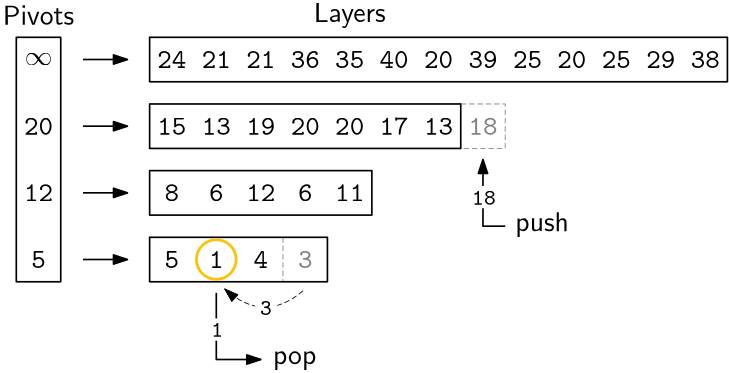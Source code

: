 <?xml version="1.0"?>
<!DOCTYPE ipe SYSTEM "ipe.dtd">
<ipe version="70218" creator="Ipe 7.2.30">
<info created="D:20250806184749" modified="D:20250812133947"/>
<ipestyle name="basic">
<symbol name="arrow/arc(spx)">
<path stroke="sym-stroke" fill="sym-stroke" pen="sym-pen">
0 0 m
-1 0.333 l
-1 -0.333 l
h
</path>
</symbol>
<symbol name="arrow/farc(spx)">
<path stroke="sym-stroke" fill="white" pen="sym-pen">
0 0 m
-1 0.333 l
-1 -0.333 l
h
</path>
</symbol>
<symbol name="arrow/ptarc(spx)">
<path stroke="sym-stroke" fill="sym-stroke" pen="sym-pen">
0 0 m
-1 0.333 l
-0.8 0 l
-1 -0.333 l
h
</path>
</symbol>
<symbol name="arrow/fptarc(spx)">
<path stroke="sym-stroke" fill="white" pen="sym-pen">
0 0 m
-1 0.333 l
-0.8 0 l
-1 -0.333 l
h
</path>
</symbol>
<symbol name="mark/circle(sx)" transformations="translations">
<path fill="sym-stroke">
0.6 0 0 0.6 0 0 e
0.4 0 0 0.4 0 0 e
</path>
</symbol>
<symbol name="mark/disk(sx)" transformations="translations">
<path fill="sym-stroke">
0.6 0 0 0.6 0 0 e
</path>
</symbol>
<symbol name="mark/fdisk(sfx)" transformations="translations">
<group>
<path fill="sym-fill">
0.5 0 0 0.5 0 0 e
</path>
<path fill="sym-stroke" fillrule="eofill">
0.6 0 0 0.6 0 0 e
0.4 0 0 0.4 0 0 e
</path>
</group>
</symbol>
<symbol name="mark/box(sx)" transformations="translations">
<path fill="sym-stroke" fillrule="eofill">
-0.6 -0.6 m
0.6 -0.6 l
0.6 0.6 l
-0.6 0.6 l
h
-0.4 -0.4 m
0.4 -0.4 l
0.4 0.4 l
-0.4 0.4 l
h
</path>
</symbol>
<symbol name="mark/square(sx)" transformations="translations">
<path fill="sym-stroke">
-0.6 -0.6 m
0.6 -0.6 l
0.6 0.6 l
-0.6 0.6 l
h
</path>
</symbol>
<symbol name="mark/fsquare(sfx)" transformations="translations">
<group>
<path fill="sym-fill">
-0.5 -0.5 m
0.5 -0.5 l
0.5 0.5 l
-0.5 0.5 l
h
</path>
<path fill="sym-stroke" fillrule="eofill">
-0.6 -0.6 m
0.6 -0.6 l
0.6 0.6 l
-0.6 0.6 l
h
-0.4 -0.4 m
0.4 -0.4 l
0.4 0.4 l
-0.4 0.4 l
h
</path>
</group>
</symbol>
<symbol name="mark/cross(sx)" transformations="translations">
<group>
<path fill="sym-stroke">
-0.43 -0.57 m
0.57 0.43 l
0.43 0.57 l
-0.57 -0.43 l
h
</path>
<path fill="sym-stroke">
-0.43 0.57 m
0.57 -0.43 l
0.43 -0.57 l
-0.57 0.43 l
h
</path>
</group>
</symbol>
<symbol name="arrow/fnormal(spx)">
<path stroke="sym-stroke" fill="white" pen="sym-pen">
0 0 m
-1 0.333 l
-1 -0.333 l
h
</path>
</symbol>
<symbol name="arrow/pointed(spx)">
<path stroke="sym-stroke" fill="sym-stroke" pen="sym-pen">
0 0 m
-1 0.333 l
-0.8 0 l
-1 -0.333 l
h
</path>
</symbol>
<symbol name="arrow/fpointed(spx)">
<path stroke="sym-stroke" fill="white" pen="sym-pen">
0 0 m
-1 0.333 l
-0.8 0 l
-1 -0.333 l
h
</path>
</symbol>
<symbol name="arrow/linear(spx)">
<path stroke="sym-stroke" pen="sym-pen">
-1 0.333 m
0 0 l
-1 -0.333 l
</path>
</symbol>
<symbol name="arrow/fdouble(spx)">
<path stroke="sym-stroke" fill="white" pen="sym-pen">
0 0 m
-1 0.333 l
-1 -0.333 l
h
-1 0 m
-2 0.333 l
-2 -0.333 l
h
</path>
</symbol>
<symbol name="arrow/double(spx)">
<path stroke="sym-stroke" fill="sym-stroke" pen="sym-pen">
0 0 m
-1 0.333 l
-1 -0.333 l
h
-1 0 m
-2 0.333 l
-2 -0.333 l
h
</path>
</symbol>
<symbol name="arrow/mid-normal(spx)">
<path stroke="sym-stroke" fill="sym-stroke" pen="sym-pen">
0.5 0 m
-0.5 0.333 l
-0.5 -0.333 l
h
</path>
</symbol>
<symbol name="arrow/mid-fnormal(spx)">
<path stroke="sym-stroke" fill="white" pen="sym-pen">
0.5 0 m
-0.5 0.333 l
-0.5 -0.333 l
h
</path>
</symbol>
<symbol name="arrow/mid-pointed(spx)">
<path stroke="sym-stroke" fill="sym-stroke" pen="sym-pen">
0.5 0 m
-0.5 0.333 l
-0.3 0 l
-0.5 -0.333 l
h
</path>
</symbol>
<symbol name="arrow/mid-fpointed(spx)">
<path stroke="sym-stroke" fill="white" pen="sym-pen">
0.5 0 m
-0.5 0.333 l
-0.3 0 l
-0.5 -0.333 l
h
</path>
</symbol>
<symbol name="arrow/mid-double(spx)">
<path stroke="sym-stroke" fill="sym-stroke" pen="sym-pen">
1 0 m
0 0.333 l
0 -0.333 l
h
0 0 m
-1 0.333 l
-1 -0.333 l
h
</path>
</symbol>
<symbol name="arrow/mid-fdouble(spx)">
<path stroke="sym-stroke" fill="white" pen="sym-pen">
1 0 m
0 0.333 l
0 -0.333 l
h
0 0 m
-1 0.333 l
-1 -0.333 l
h
</path>
</symbol>
<anglesize name="22.5 deg" value="22.5"/>
<anglesize name="30 deg" value="30"/>
<anglesize name="45 deg" value="45"/>
<anglesize name="60 deg" value="60"/>
<anglesize name="90 deg" value="90"/>
<arrowsize name="large" value="10"/>
<arrowsize name="small" value="5"/>
<arrowsize name="tiny" value="3"/>
<color name="blue" value="0 0 1"/>
<color name="brown" value="0.647 0.165 0.165"/>
<color name="darkblue" value="0 0 0.545"/>
<color name="darkcyan" value="0 0.545 0.545"/>
<color name="darkgray" value="0.663"/>
<color name="darkgreen" value="0 0.392 0"/>
<color name="darkmagenta" value="0.545 0 0.545"/>
<color name="darkorange" value="1 0.549 0"/>
<color name="darkred" value="0.545 0 0"/>
<color name="gold" value="1 0.843 0"/>
<color name="gray" value="0.745"/>
<color name="green" value="0 1 0"/>
<color name="lightblue" value="0.678 0.847 0.902"/>
<color name="lightcyan" value="0.878 1 1"/>
<color name="lightgray" value="0.827"/>
<color name="lightgreen" value="0.565 0.933 0.565"/>
<color name="lightyellow" value="1 1 0.878"/>
<color name="navy" value="0 0 0.502"/>
<color name="orange" value="1 0.647 0"/>
<color name="pink" value="1 0.753 0.796"/>
<color name="purple" value="0.627 0.125 0.941"/>
<color name="red" value="1 0 0"/>
<color name="seagreen" value="0.18 0.545 0.341"/>
<color name="turquoise" value="0.251 0.878 0.816"/>
<color name="violet" value="0.933 0.51 0.933"/>
<color name="yellow" value="1 1 0"/>
<dashstyle name="dash dot dotted" value="[4 2 1 2 1 2] 0"/>
<dashstyle name="dash dotted" value="[4 2 1 2] 0"/>
<dashstyle name="dashed" value="[4] 0"/>
<dashstyle name="dotted" value="[1 3] 0"/>
<gridsize name="10 pts (~3.5 mm)" value="10"/>
<gridsize name="14 pts (~5 mm)" value="14"/>
<gridsize name="16 pts (~6 mm)" value="16"/>
<gridsize name="20 pts (~7 mm)" value="20"/>
<gridsize name="28 pts (~10 mm)" value="28"/>
<gridsize name="32 pts (~12 mm)" value="32"/>
<gridsize name="4 pts" value="4"/>
<gridsize name="56 pts (~20 mm)" value="56"/>
<gridsize name="8 pts (~3 mm)" value="8"/>
<opacity name="10%" value="0.1"/>
<opacity name="30%" value="0.3"/>
<opacity name="50%" value="0.5"/>
<opacity name="75%" value="0.75"/>
<pen name="fat" value="1.2"/>
<pen name="heavier" value="0.8"/>
<pen name="ultrafat" value="2"/>
<symbolsize name="large" value="5"/>
<symbolsize name="small" value="2"/>
<symbolsize name="tiny" value="1.1"/>
<textsize name="Huge" value="\Huge"/>
<textsize name="LARGE" value="\LARGE"/>
<textsize name="Large" value="\Large"/>
<textsize name="footnote" value="\footnotesize"/>
<textsize name="huge" value="\huge"/>
<textsize name="large" value="\large"/>
<textsize name="script" value="\scriptsize"/>
<textsize name="small" value="\small"/>
<textsize name="tiny" value="\tiny"/>
<textstyle name="center" begin="\begin{center}" end="\end{center}"/>
<textstyle name="item" begin="\begin{itemize}\item{}" end="\end{itemize}"/>
<textstyle name="itemize" begin="\begin{itemize}" end="\end{itemize}"/>
<tiling name="falling" angle="-60" step="4" width="1"/>
<tiling name="rising" angle="30" step="4" width="1"/>
</ipestyle>
<ipestyle name="lipics-colors">
<color name="blogyellow" value="0.99 0.754 0.027"/>
<color name="lipicsGray" value="0.31 0.31 0.33"/>
<color name="softyellow" value="0.969 0.953 0.84"/>
</ipestyle>
<ipestyle name="mybasic">
<symbol name="arrow/arc(spx)">
<path stroke="sym-stroke" fill="sym-stroke" pen="sym-pen">
0 0 m
-1 0.333 l
-1 -0.333 l
h
</path>
</symbol>
<symbol name="arrow/farc(spx)">
<path stroke="sym-stroke" fill="white" pen="sym-pen">
0 0 m
-1 0.333 l
-1 -0.333 l
h
</path>
</symbol>
<symbol name="arrow/ptarc(spx)">
<path stroke="sym-stroke" fill="sym-stroke" pen="sym-pen">
0 0 m
-1 0.333 l
-0.8 0 l
-1 -0.333 l
h
</path>
</symbol>
<symbol name="arrow/fptarc(spx)">
<path stroke="sym-stroke" fill="white" pen="sym-pen">
0 0 m
-1 0.333 l
-0.8 0 l
-1 -0.333 l
h
</path>
</symbol>
<symbol name="mark/circle(sx)" transformations="translations">
<path fill="sym-stroke">
0.6 0 0 0.6 0 0 e
0.4 0 0 0.4 0 0 e
</path>
</symbol>
<symbol name="mark/disk(sx)" transformations="translations">
<path fill="sym-stroke">
0.6 0 0 0.6 0 0 e
</path>
</symbol>
<symbol name="mark/fdisk(sfx)" transformations="translations">
<group>
<path fill="sym-fill">
0.5 0 0 0.5 0 0 e
</path>
<path fill="sym-stroke" fillrule="eofill">
0.6 0 0 0.6 0 0 e
0.4 0 0 0.4 0 0 e
</path>
</group>
</symbol>
<symbol name="mark/box(sx)" transformations="translations">
<path fill="sym-stroke" fillrule="eofill">
-0.6 -0.6 m
0.6 -0.6 l
0.6 0.6 l
-0.6 0.6 l
h
-0.4 -0.4 m
0.4 -0.4 l
0.4 0.4 l
-0.4 0.4 l
h
</path>
</symbol>
<symbol name="mark/square(sx)" transformations="translations">
<path fill="sym-stroke">
-0.6 -0.6 m
0.6 -0.6 l
0.6 0.6 l
-0.6 0.6 l
h
</path>
</symbol>
<symbol name="mark/fsquare(sfx)" transformations="translations">
<group>
<path fill="sym-fill">
-0.5 -0.5 m
0.5 -0.5 l
0.5 0.5 l
-0.5 0.5 l
h
</path>
<path fill="sym-stroke" fillrule="eofill">
-0.6 -0.6 m
0.6 -0.6 l
0.6 0.6 l
-0.6 0.6 l
h
-0.4 -0.4 m
0.4 -0.4 l
0.4 0.4 l
-0.4 0.4 l
h
</path>
</group>
</symbol>
<symbol name="mark/cross(sx)" transformations="translations">
<group>
<path fill="sym-stroke">
-0.43 -0.57 m
0.57 0.43 l
0.43 0.57 l
-0.57 -0.43 l
h
</path>
<path fill="sym-stroke">
-0.43 0.57 m
0.57 -0.43 l
0.43 -0.57 l
-0.57 0.43 l
h
</path>
</group>
</symbol>
<symbol name="arrow/fnormal(spx)">
<path stroke="sym-stroke" fill="white" pen="sym-pen">
0 0 m
-1 0.333 l
-1 -0.333 l
h
</path>
</symbol>
<symbol name="arrow/pointed(spx)">
<path stroke="sym-stroke" fill="sym-stroke" pen="sym-pen">
0 0 m
-1 0.333 l
-0.8 0 l
-1 -0.333 l
h
</path>
</symbol>
<symbol name="arrow/fpointed(spx)">
<path stroke="sym-stroke" fill="white" pen="sym-pen">
0 0 m
-1 0.333 l
-0.8 0 l
-1 -0.333 l
h
</path>
</symbol>
<symbol name="arrow/linear(spx)">
<path stroke="sym-stroke" pen="sym-pen">
-1 0.333 m
0 0 l
-1 -0.333 l
</path>
</symbol>
<symbol name="arrow/fdouble(spx)">
<path stroke="sym-stroke" fill="white" pen="sym-pen">
0 0 m
-1 0.333 l
-1 -0.333 l
h
-1 0 m
-2 0.333 l
-2 -0.333 l
h
</path>
</symbol>
<symbol name="arrow/double(spx)">
<path stroke="sym-stroke" fill="sym-stroke" pen="sym-pen">
0 0 m
-1 0.333 l
-1 -0.333 l
h
-1 0 m
-2 0.333 l
-2 -0.333 l
h
</path>
</symbol>
<symbol name="arrow/mid-normal(spx)">
<path stroke="sym-stroke" fill="sym-stroke" pen="sym-pen">
0.5 0 m
-0.5 0.333 l
-0.5 -0.333 l
h
</path>
</symbol>
<symbol name="arrow/mid-fnormal(spx)">
<path stroke="sym-stroke" fill="white" pen="sym-pen">
0.5 0 m
-0.5 0.333 l
-0.5 -0.333 l
h
</path>
</symbol>
<symbol name="arrow/mid-pointed(spx)">
<path stroke="sym-stroke" fill="sym-stroke" pen="sym-pen">
0.5 0 m
-0.5 0.333 l
-0.3 0 l
-0.5 -0.333 l
h
</path>
</symbol>
<symbol name="arrow/mid-fpointed(spx)">
<path stroke="sym-stroke" fill="white" pen="sym-pen">
0.5 0 m
-0.5 0.333 l
-0.3 0 l
-0.5 -0.333 l
h
</path>
</symbol>
<symbol name="arrow/mid-double(spx)">
<path stroke="sym-stroke" fill="sym-stroke" pen="sym-pen">
1 0 m
0 0.333 l
0 -0.333 l
h
0 0 m
-1 0.333 l
-1 -0.333 l
h
</path>
</symbol>
<symbol name="arrow/mid-fdouble(spx)">
<path stroke="sym-stroke" fill="white" pen="sym-pen">
1 0 m
0 0.333 l
0 -0.333 l
h
0 0 m
-1 0.333 l
-1 -0.333 l
h
</path>
</symbol>
<anglesize name="22.5 deg" value="22.5"/>
<anglesize name="30 deg" value="30"/>
<anglesize name="45 deg" value="45"/>
<anglesize name="60 deg" value="60"/>
<anglesize name="90 deg" value="90"/>
<arrowsize name="large" value="10"/>
<arrowsize name="small" value="5"/>
<arrowsize name="tiny" value="3"/>
<color name="blue" value="0 0 1"/>
<color name="brown" value="0.647 0.165 0.165"/>
<color name="darkblue" value="0 0 0.545"/>
<color name="darkcyan" value="0 0.545 0.545"/>
<color name="darkgray" value="0.663"/>
<color name="darkgreen" value="0 0.392 0"/>
<color name="darkmagenta" value="0.545 0 0.545"/>
<color name="darkorange" value="1 0.549 0"/>
<color name="darkred" value="0.545 0 0"/>
<color name="gold" value="1 0.843 0"/>
<color name="gray" value="0.745"/>
<color name="green" value="0 1 0"/>
<color name="lightblue" value="0.678 0.847 0.902"/>
<color name="lightcyan" value="0.878 1 1"/>
<color name="lightgray" value="0.827"/>
<color name="lightgreen" value="0.565 0.933 0.565"/>
<color name="lightyellow" value="1 1 0.878"/>
<color name="navy" value="0 0 0.502"/>
<color name="orange" value="1 0.647 0"/>
<color name="pink" value="1 0.753 0.796"/>
<color name="purple" value="0.627 0.125 0.941"/>
<color name="red" value="1 0 0"/>
<color name="seagreen" value="0.18 0.545 0.341"/>
<color name="turquoise" value="0.251 0.878 0.816"/>
<color name="violet" value="0.933 0.51 0.933"/>
<color name="yellow" value="1 1 0"/>
<dashstyle name="dash dot dotted" value="[4 2 1 2 1 2] 0"/>
<dashstyle name="dash dotted" value="[4 2 1 2] 0"/>
<dashstyle name="dashed" value="[4] 0"/>
<dashstyle name="dotted" value="[1 3] 0"/>
<gridsize name="02 pts" value="2"/>
<gridsize name="04 pts" value="4"/>
<gridsize name="08 pts" value="8"/>
<gridsize name="16 pts" value="16"/>
<opacity name="10%" value="0.1"/>
<opacity name="20%" value="0.2"/>
<opacity name="30%" value="0.3"/>
<opacity name="50%" value="0.5"/>
<opacity name="75%" value="0.75"/>
<pen name="fat" value="1.2"/>
<pen name="heavier" value="0.8"/>
<pen name="ultrafat" value="2"/>
<symbolsize name="large" value="5"/>
<symbolsize name="small" value="2"/>
<symbolsize name="tiny" value="1.1"/>
<textsize name="Huge" value="\Huge"/>
<textsize name="LARGE" value="\LARGE"/>
<textsize name="Large" value="\Large"/>
<textsize name="footnote" value="\footnotesize"/>
<textsize name="huge" value="\huge"/>
<textsize name="large" value="\large"/>
<textsize name="script" value="\scriptsize"/>
<textsize name="small" value="\small"/>
<textsize name="tiny" value="\tiny"/>
<textstyle name="center" begin="\begin{center}" end="\end{center}"/>
<textstyle name="item" begin="\begin{itemize}\item{}" end="\end{itemize}"/>
<textstyle name="itemize" begin="\begin{itemize}" end="\end{itemize}"/>
<tiling name="falling" angle="-60" step="4" width="1"/>
<tiling name="rising" angle="30" step="4" width="1"/>
</ipestyle>
<ipestyle name="default">
<dashstyle name="med dash" value="[2 2] 0"/>
<dashstyle name="short dash" value="[2 1] 0"/>
<dashstyle name="short dot" value="[1 2] 0"/>
<textpad left="1" right="1" top="1" bottom="1"/>
</ipestyle>
<page>
<layer name="alpha"/>
<view layers="alpha" active="alpha"/>
<path layer="alpha" stroke="black" pen="0.6" rarrow="normal/small">
200 724 m
200 700 l
208 700 l
</path>
<path matrix="1 0 0 1 80.2256 38.4536" fill="white">
116 668 m
116 676 l
124 676 l
124 668 l
h
</path>
<path stroke="black" pen="0.6" arrow="normal/small">
104 676 m
104 652 l
120 652 l
</path>
<path stroke="black" dash="short dash" pen="0.3" arrow="normal/small">
135.232 676.754 m
121.117 664.627
106.979 677.453 c
</path>
<path matrix="1 0 0 1 1.97634 -2.05222" fill="white">
116 668 m
116 676 l
124 676 l
124 668 l
h
</path>
<path matrix="0.541667 0 0 1 45.333 80" stroke="black" pen="0.6">
64 688 m
64 672 l
448 672 l
448 688 l
h
</path>
<text matrix="1 0 0 1 -24 56" transformations="translations" pos="64 720" stroke="black" type="label" width="25.737" height="6.918" depth="0" halign="center" valign="center" size="10">\textsf{Pivots}</text>
<path matrix="0.291667 0 0 1 61.333 56" stroke="black" pen="0.6">
64 688 m
64 672 l
448 672 l
448 688 l
h
</path>
<path matrix="0.208333 0 0 1 66.667 32" stroke="black" pen="0.6">
64 688 m
64 672 l
448 672 l
448 688 l
h
</path>
<path matrix="0.166667 0 0 1 69.3333 8" stroke="black" pen="0.6">
64 688 m
64 672 l
448 672 l
448 688 l
h
</path>
<text matrix="1 0 0 1 -240 0" transformations="translations" pos="328 760" stroke="black" type="label" width="10.461" height="6.088" depth="0" halign="center" valign="center">\texttt{24}</text>
<text matrix="1 0 0 1 -208 0" transformations="translations" pos="328 760" stroke="black" type="label" width="10.461" height="6.088" depth="0" halign="center" valign="center">\texttt{21}</text>
<text matrix="1 0 0 1 -224 0" transformations="translations" pos="328 760" stroke="black" type="label" width="10.461" height="6.088" depth="0" halign="center" valign="center">\texttt{21}</text>
<text matrix="-2.05898 0 0 1 811.35 0" transformations="translations" pos="328 760" stroke="black" type="label" width="10.461" height="6.088" depth="0" halign="center" valign="center">\texttt{36}</text>
<text matrix="1 0 0 1 -176 0" transformations="translations" pos="328 760" stroke="black" type="label" width="10.461" height="6.088" depth="0" halign="center" valign="center">\texttt{35}</text>
<text matrix="1 0 0 1 -144 0" transformations="translations" pos="328 760" stroke="black" type="label" width="10.461" height="6.088" depth="0" halign="center" valign="center">\texttt{20}</text>
<text matrix="1 0 0 1 -160 0" transformations="translations" pos="328 760" stroke="black" type="label" width="10.461" height="6.088" depth="0" halign="center" valign="center">\texttt{40}</text>
<text matrix="-2.05898 0 0 1 875.35 0" transformations="translations" pos="328 760" stroke="black" type="label" width="10.461" height="6.088" depth="0" halign="center" valign="center">\texttt{39}</text>
<text matrix="1 0 0 1 -112 0" transformations="translations" pos="328 760" stroke="black" type="label" width="10.461" height="6.088" depth="0" halign="center" valign="center">\texttt{25}</text>
<text matrix="1 0 0 1 -80 0" transformations="translations" pos="328 760" stroke="black" type="label" width="10.461" height="6.088" depth="0" halign="center" valign="center">\texttt{25}</text>
<text matrix="1 0 0 1 -96 0" transformations="translations" pos="328 760" stroke="black" type="label" width="10.461" height="6.088" depth="0" halign="center" valign="center">\texttt{20}</text>
<text matrix="-2.05898 0 0 1 939.35 0" transformations="translations" pos="328 760" stroke="black" type="label" width="10.461" height="6.088" depth="0" halign="center" valign="center">\texttt{29}</text>
<text matrix="-2.05898 0 0 1 955.35 0" transformations="translations" pos="328 760" stroke="black" type="label" width="10.461" height="6.088" depth="0" halign="center" valign="center">\texttt{38}</text>
<text matrix="1 0 0 1 -240 -24" transformations="translations" pos="328 760" stroke="black" type="label" width="10.461" height="6.088" depth="0" halign="center" valign="center">\texttt{15}</text>
<text matrix="1 0 0 1 -176 -48" transformations="translations" pos="328 760" stroke="black" type="label" width="10.461" height="6.088" depth="0" halign="center" valign="center">\texttt{11}</text>
<text matrix="-2.05898 0 0 1 779.346 -24" transformations="translations" pos="328 760" stroke="black" type="label" width="10.461" height="6.088" depth="0" halign="center" valign="center">\texttt{13}</text>
<text matrix="1 0 0 1 -208 -24" transformations="translations" pos="328 760" stroke="black" type="label" width="10.461" height="6.088" depth="0" halign="center" valign="center">\texttt{19}</text>
<text matrix="1 0 0 1 -176 -24" transformations="translations" pos="328 760" stroke="black" type="label" width="10.461" height="6.088" depth="0" halign="center" valign="center">\texttt{20}</text>
<text matrix="1 0 0 1 -192 -24" transformations="translations" pos="328 760" stroke="black" type="label" width="10.461" height="6.088" depth="0" halign="center" valign="center">\texttt{20}</text>
<text matrix="-2.05898 0 0 1 843.346 -24" transformations="translations" pos="328 760" stroke="black" type="label" width="10.461" height="6.088" depth="0" halign="center" valign="center">\texttt{17}</text>
<text matrix="-2.05898 0 0 1 859.346 -24" transformations="translations" pos="328 760" stroke="black" type="label" width="10.461" height="6.088" depth="0" halign="center" valign="center">\texttt{13}</text>
<text matrix="1 0 0 1 -224 -48" transformations="translations" pos="328 760" stroke="black" type="label" width="5.23" height="6.088" depth="0" halign="center" valign="center">\texttt{6}</text>
<text matrix="1 0 0 1 -240 -48" transformations="translations" pos="328 760" stroke="black" type="label" width="5.23" height="6.088" depth="0" halign="center" valign="center">\texttt{8}</text>
<text matrix="-2.05898 0 0 1 795.346 -48" transformations="translations" pos="328 760" stroke="black" type="label" width="10.461" height="6.088" depth="0" halign="center" valign="center">\texttt{12}</text>
<text matrix="-2.05898 0 0 1 811.346 -48" transformations="translations" pos="328 760" stroke="black" type="label" width="5.23" height="6.088" depth="0" halign="center" valign="center">\texttt{6}</text>
<text matrix="1 0 0 1 -224 -72" transformations="translations" pos="328 760" stroke="black" type="label" width="5.23" height="6.088" depth="0" halign="center" valign="center">\texttt{1}</text>
<text matrix="1 0 0 1 -240 -72" transformations="translations" pos="328 760" stroke="black" type="label" width="5.23" height="6.088" depth="0" halign="center" valign="center">\texttt{5}</text>
<text matrix="-2.05898 0 0 1 795.346 -72" transformations="translations" pos="328 760" stroke="black" type="label" width="5.23" height="6.088" depth="0" halign="center" valign="center">\texttt{4}</text>
<path stroke="black" pen="0.6">
32 768 m
32 680 l
48 680 l
48 768 l
h
</path>
<text matrix="1 0 0 1 -288 0" transformations="translations" pos="328 760" stroke="black" type="label" width="9.963" height="4.289" depth="0" halign="center" valign="center" style="math">\infty</text>
<text matrix="1 0 0 1 -288 -24" transformations="translations" pos="328 760" stroke="black" type="label" width="10.461" height="6.088" depth="0" halign="center" valign="center">\texttt{20}</text>
<text matrix="1 0 0 1 -288 -48" transformations="translations" pos="328 760" stroke="black" type="label" width="10.461" height="6.088" depth="0" halign="center" valign="center">\texttt{12}</text>
<text matrix="1 0 0 1 -288 -72" transformations="translations" pos="328 760" stroke="black" type="label" width="5.23" height="6.088" depth="0" halign="center" valign="center">\texttt{5}</text>
<path stroke="black" pen="0.6" arrow="normal/small">
56 712 m
72 712 l
</path>
<path stroke="black" pen="0.6" arrow="normal/small">
56 688 m
72 688 l
</path>
<text matrix="1 0 0 1 88 56" transformations="translations" pos="64 720" stroke="black" type="label" width="25.875" height="6.926" depth="1.93" halign="center" valign="center" size="10">\textsf{Layers}</text>
<path stroke="blogyellow" pen="1">
7.12291 0.12744 -0.12744 7.12291 104 688 e
</path>
<text matrix="1 0 0 1 60.4178 -68.4306" transformations="translations" pos="64 720" stroke="black" type="label" width="15.553" height="4.435" depth="1.93" valign="center" size="10">\textsf{pop}</text>
<path matrix="1 0 0 1 0 48" stroke="black" pen="0.6" arrow="normal/small">
56 712 m
72 712 l
</path>
<path matrix="1 0 0 1 0 48" stroke="black" pen="0.6" arrow="normal/small">
56 688 m
72 688 l
</path>
<text matrix="-2.05898 0 0 1 811.346 -72" transformations="translations" pos="328 760" stroke="black" type="label" width="5.23" height="6.088" depth="0" halign="center" valign="center" opacity="50%">\texttt{3}</text>
<text matrix="-2.05898 0 0 1 797.191 -89.5419" transformations="translations" pos="328 760" stroke="black" type="label" width="4.234" height="4.871" depth="0" halign="center" valign="center" size="8">\texttt{3}</text>
<path stroke="black" dash="short dash" pen="0.3" opacity="50%">
128 696 m
128 680 l
</path>
<path matrix="1 0 0 1 -15.5706 -9.20833" fill="white">
116 668 m
116 676 l
124 676 l
124 668 l
h
</path>
<text matrix="-2.05898 0 0 1 779.644 -97.3523" transformations="translations" pos="328 760" stroke="black" type="label" width="4.234" height="4.871" depth="0" halign="center" valign="center" size="8">\texttt{1}</text>
<path stroke="black" dash="short dash" pen="0.3" opacity="50%">
192 744 m
208 744 l
208 728 l
192 728 l
</path>
<text matrix="-2.05898 0 0 1 875.346 -24" transformations="translations" pos="328 760" stroke="black" type="label" width="10.461" height="6.088" depth="0" halign="center" valign="center" opacity="50%">\texttt{18}</text>
<text matrix="1 0 0 1 147.66 -19.3059" transformations="translations" pos="64 720" stroke="black" type="label" width="19.261" height="6.926" depth="1.93" valign="center" size="10">\textsf{push}</text>
<text matrix="-2.05898 0 0 1 875.675 -49.86" transformations="translations" pos="328 760" stroke="black" type="label" width="8.468" height="4.871" depth="0" halign="center" valign="center" size="8">\texttt{18}</text>
</page>
</ipe>

